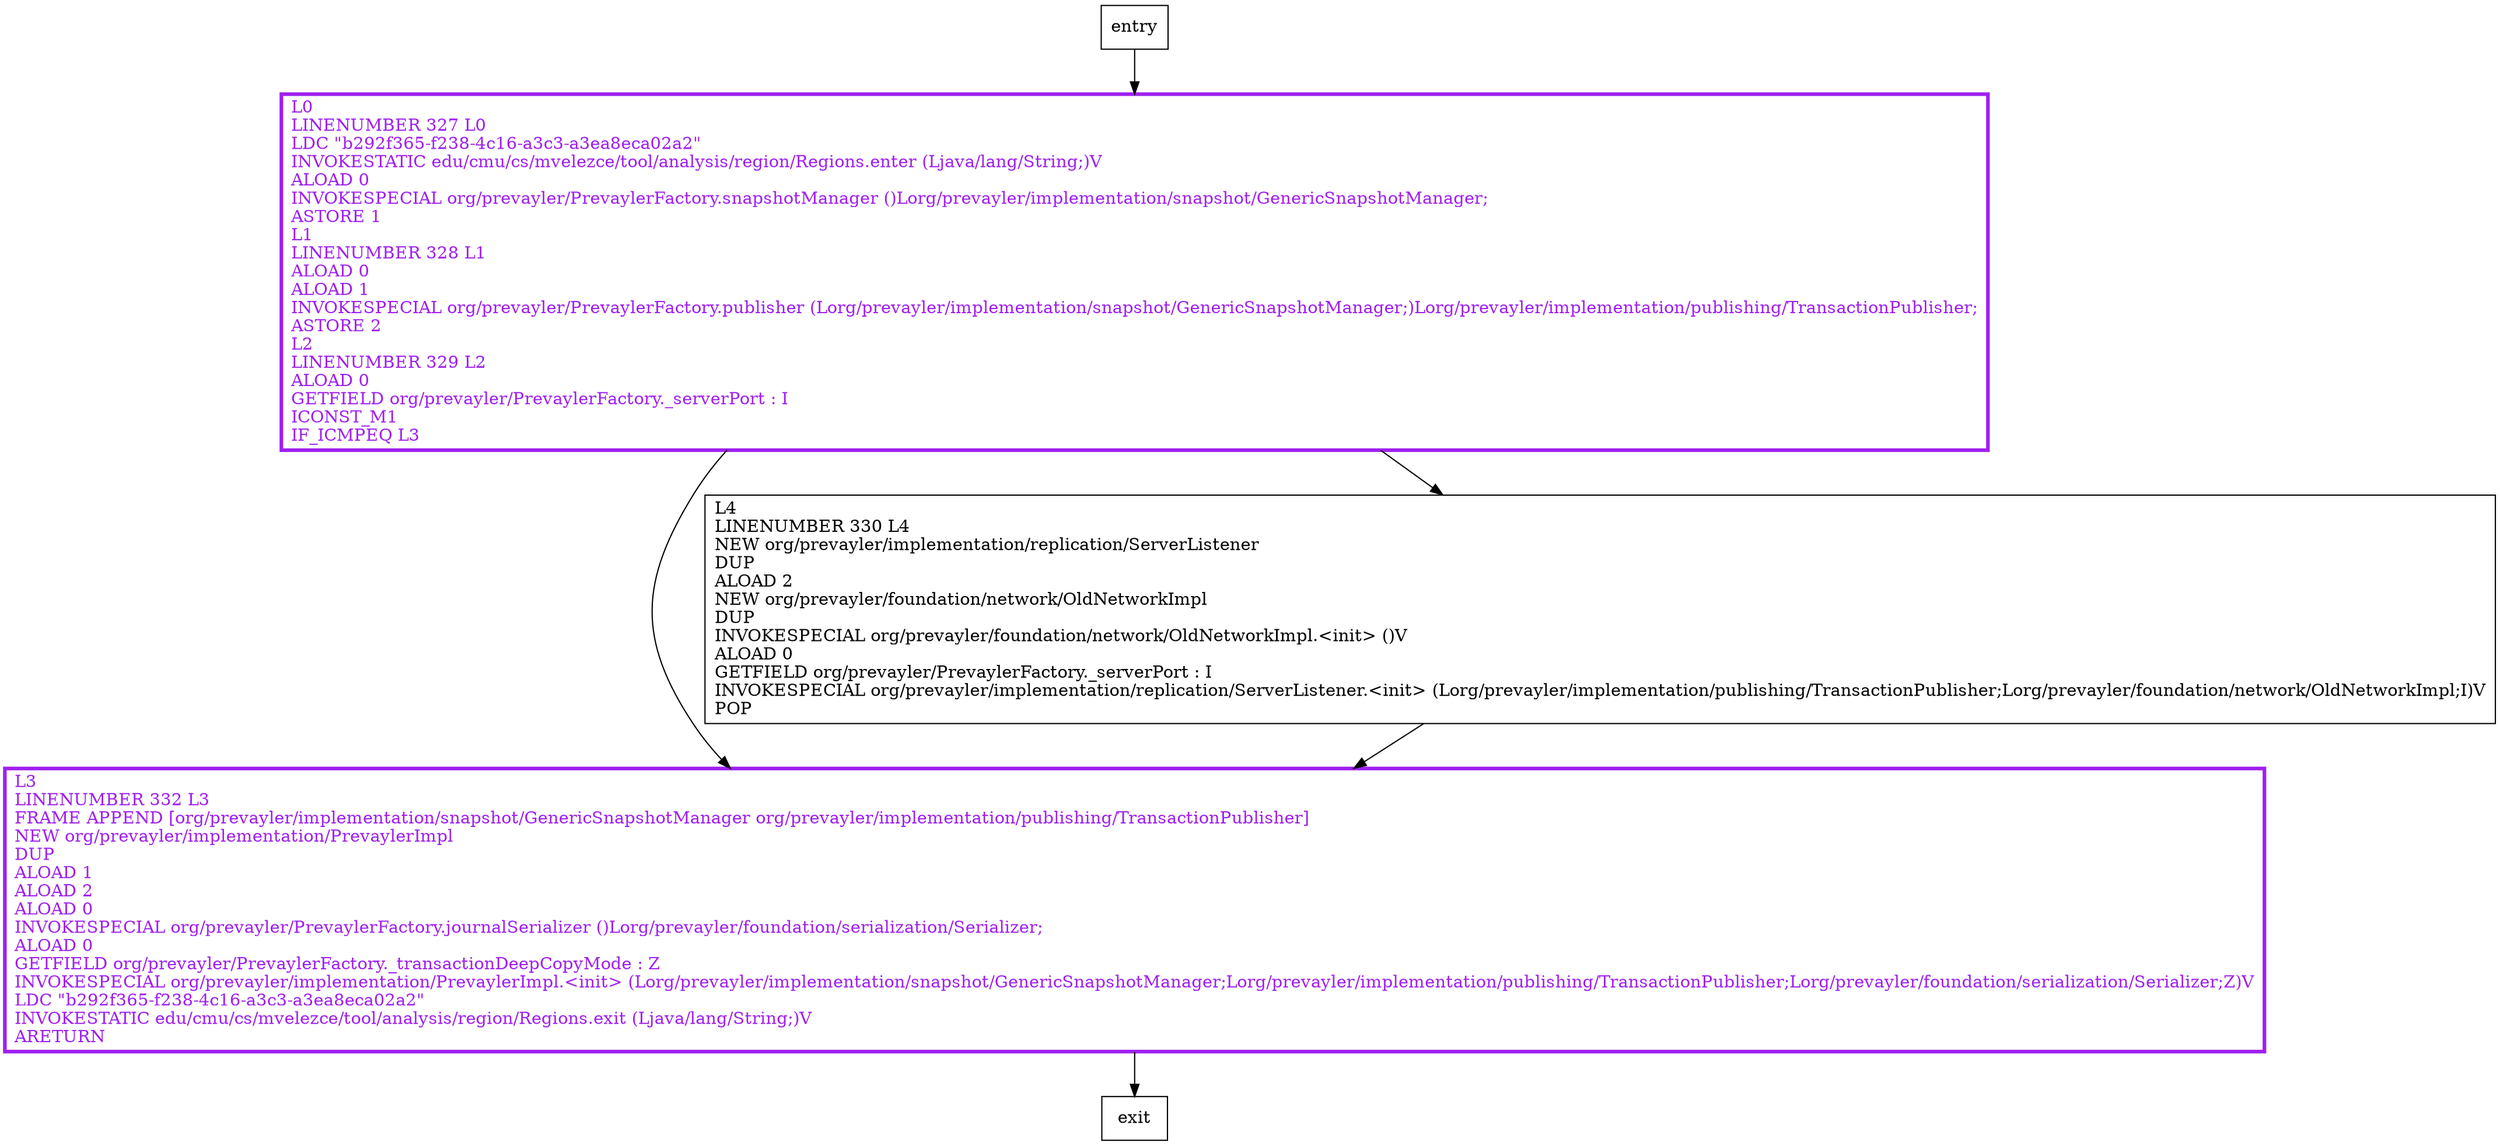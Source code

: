 digraph create {
node [shape=record];
1725913819 [label="L3\lLINENUMBER 332 L3\lFRAME APPEND [org/prevayler/implementation/snapshot/GenericSnapshotManager org/prevayler/implementation/publishing/TransactionPublisher]\lNEW org/prevayler/implementation/PrevaylerImpl\lDUP\lALOAD 1\lALOAD 2\lALOAD 0\lINVOKESPECIAL org/prevayler/PrevaylerFactory.journalSerializer ()Lorg/prevayler/foundation/serialization/Serializer;\lALOAD 0\lGETFIELD org/prevayler/PrevaylerFactory._transactionDeepCopyMode : Z\lINVOKESPECIAL org/prevayler/implementation/PrevaylerImpl.\<init\> (Lorg/prevayler/implementation/snapshot/GenericSnapshotManager;Lorg/prevayler/implementation/publishing/TransactionPublisher;Lorg/prevayler/foundation/serialization/Serializer;Z)V\lLDC \"b292f365-f238-4c16-a3c3-a3ea8eca02a2\"\lINVOKESTATIC edu/cmu/cs/mvelezce/tool/analysis/region/Regions.exit (Ljava/lang/String;)V\lARETURN\l"];
1686336762 [label="L0\lLINENUMBER 327 L0\lLDC \"b292f365-f238-4c16-a3c3-a3ea8eca02a2\"\lINVOKESTATIC edu/cmu/cs/mvelezce/tool/analysis/region/Regions.enter (Ljava/lang/String;)V\lALOAD 0\lINVOKESPECIAL org/prevayler/PrevaylerFactory.snapshotManager ()Lorg/prevayler/implementation/snapshot/GenericSnapshotManager;\lASTORE 1\lL1\lLINENUMBER 328 L1\lALOAD 0\lALOAD 1\lINVOKESPECIAL org/prevayler/PrevaylerFactory.publisher (Lorg/prevayler/implementation/snapshot/GenericSnapshotManager;)Lorg/prevayler/implementation/publishing/TransactionPublisher;\lASTORE 2\lL2\lLINENUMBER 329 L2\lALOAD 0\lGETFIELD org/prevayler/PrevaylerFactory._serverPort : I\lICONST_M1\lIF_ICMPEQ L3\l"];
1796421017 [label="L4\lLINENUMBER 330 L4\lNEW org/prevayler/implementation/replication/ServerListener\lDUP\lALOAD 2\lNEW org/prevayler/foundation/network/OldNetworkImpl\lDUP\lINVOKESPECIAL org/prevayler/foundation/network/OldNetworkImpl.\<init\> ()V\lALOAD 0\lGETFIELD org/prevayler/PrevaylerFactory._serverPort : I\lINVOKESPECIAL org/prevayler/implementation/replication/ServerListener.\<init\> (Lorg/prevayler/implementation/publishing/TransactionPublisher;Lorg/prevayler/foundation/network/OldNetworkImpl;I)V\lPOP\l"];
entry;
exit;
entry -> 1686336762;
1725913819 -> exit;
1686336762 -> 1725913819;
1686336762 -> 1796421017;
1796421017 -> 1725913819;
1725913819[fontcolor="purple", penwidth=3, color="purple"];
1686336762[fontcolor="purple", penwidth=3, color="purple"];
}
